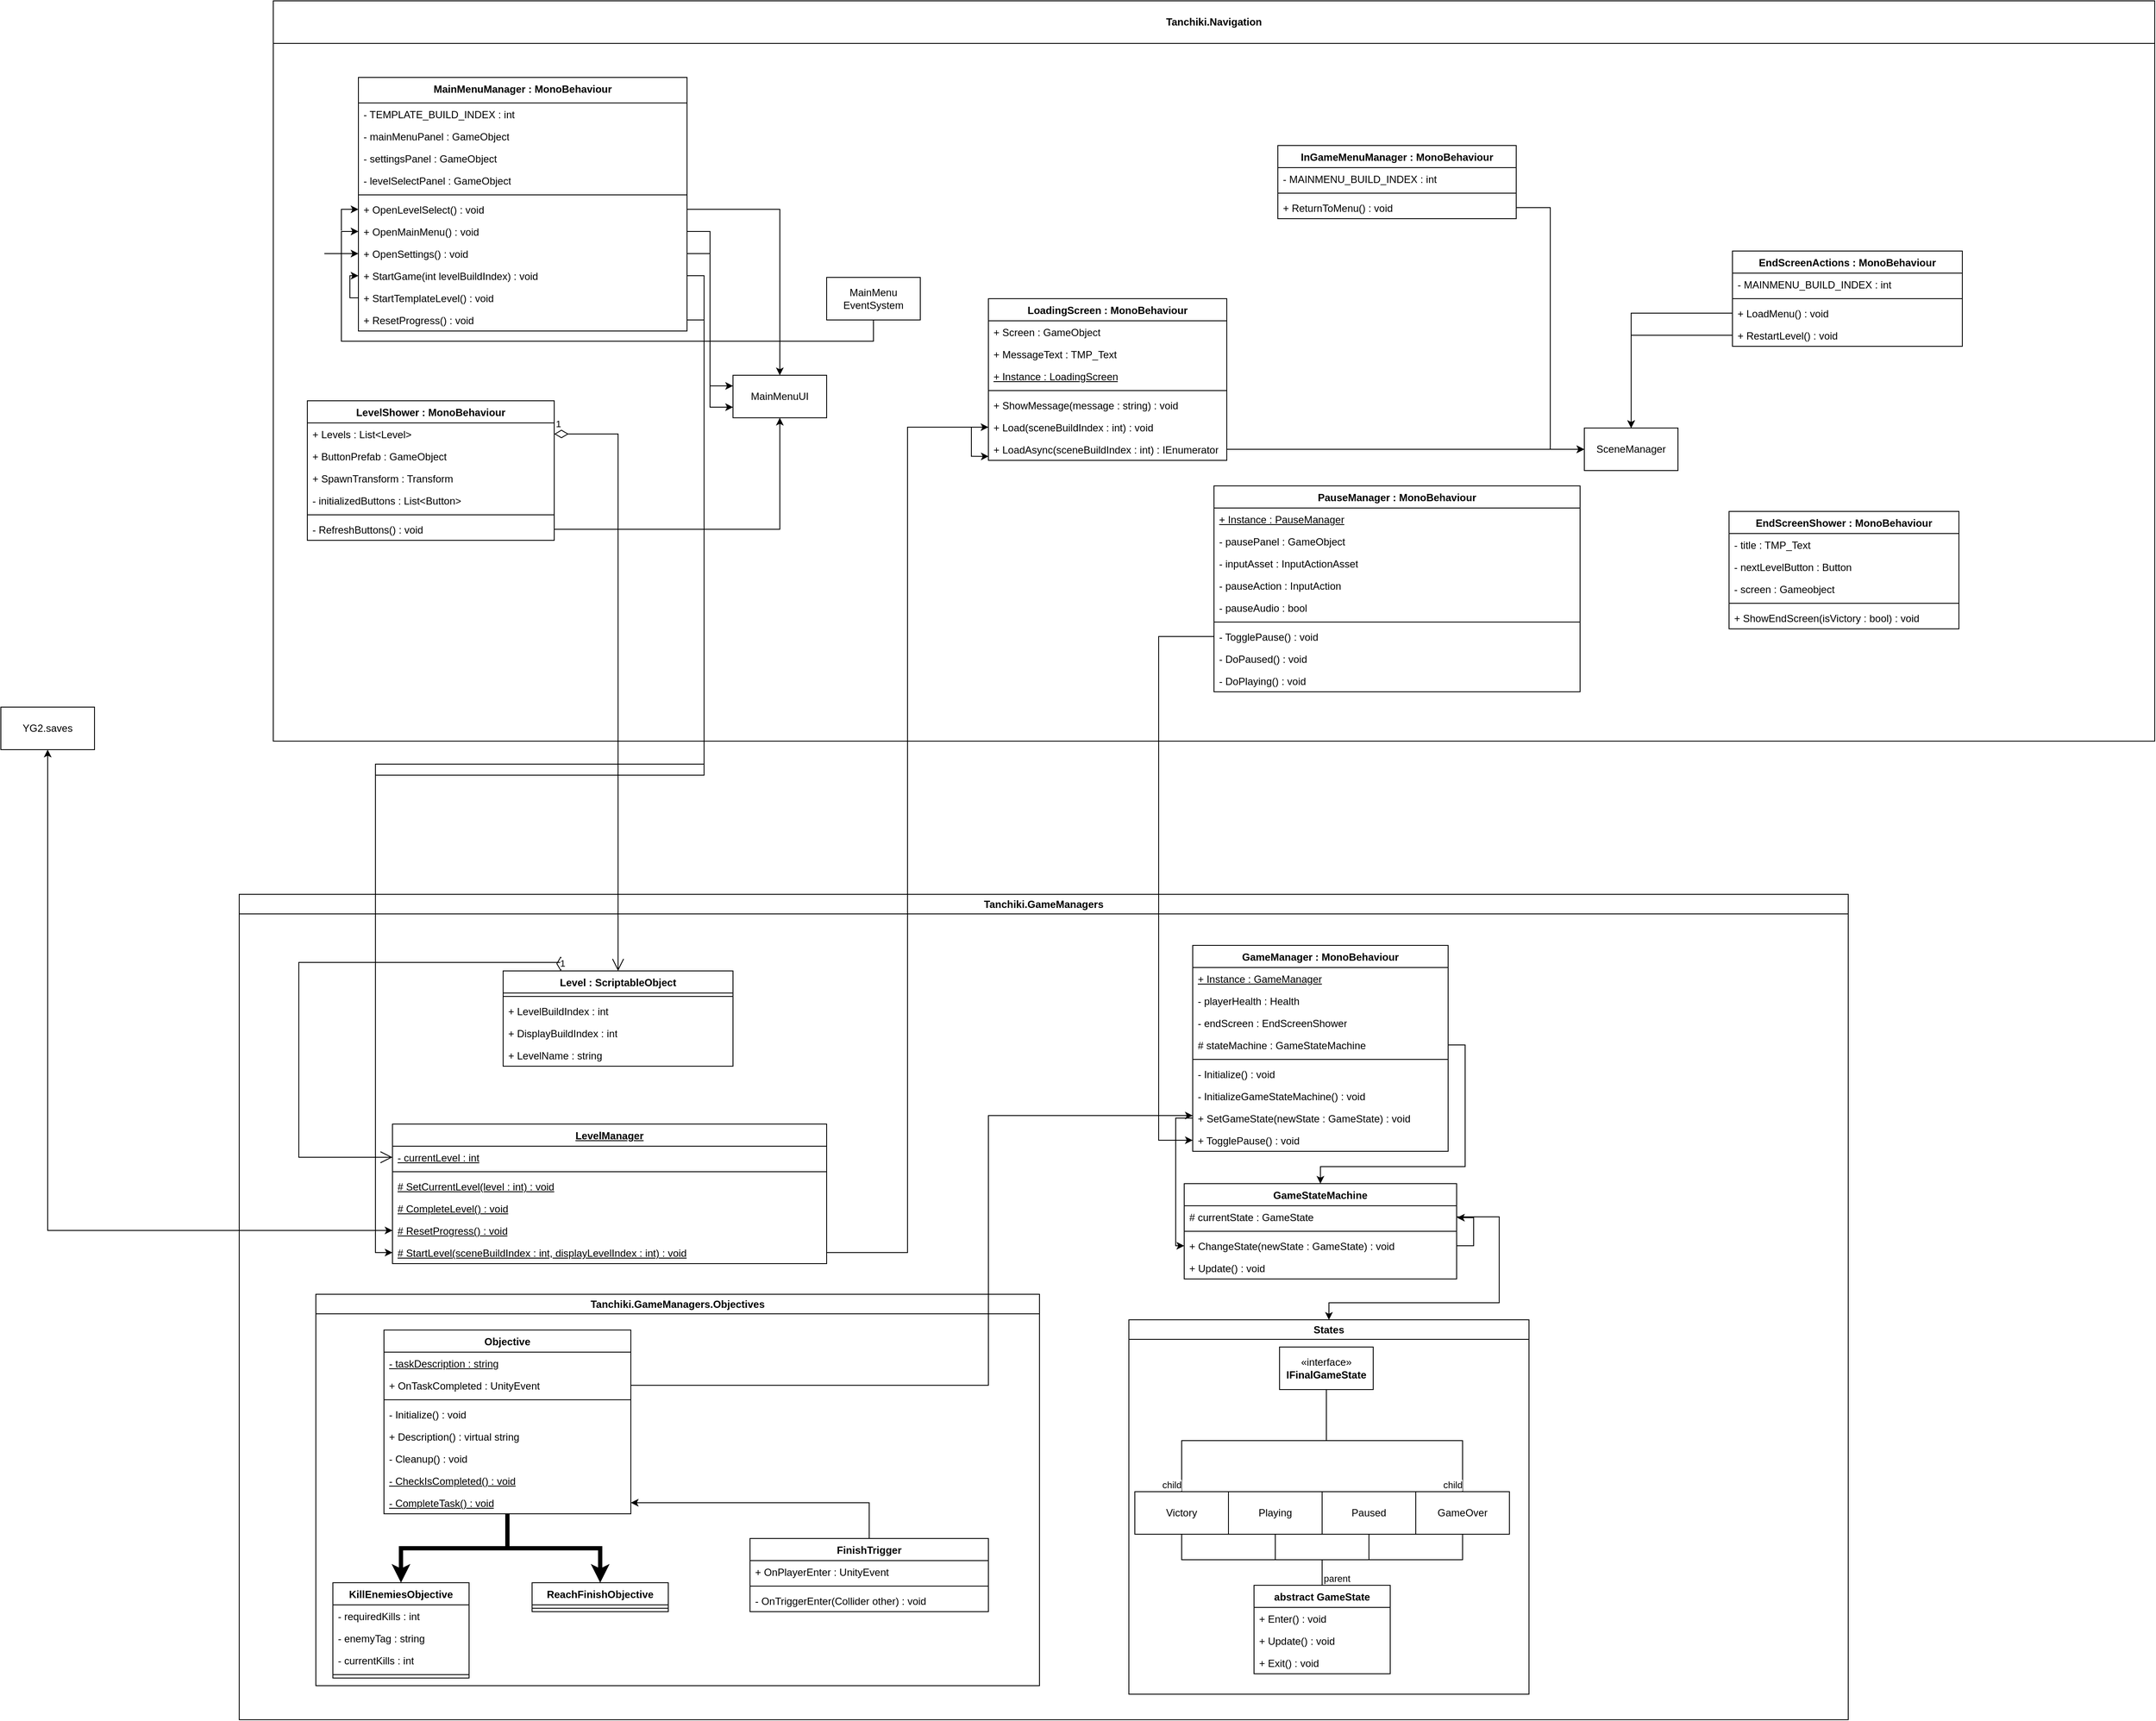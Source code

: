 <mxfile version="28.1.2">
  <diagram name="Страница — 1" id="2DYOa_ZJoDetYjfo0d46">
    <mxGraphModel dx="2722" dy="1040" grid="1" gridSize="10" guides="1" tooltips="1" connect="1" arrows="1" fold="1" page="1" pageScale="1" pageWidth="827" pageHeight="1169" math="0" shadow="0">
      <root>
        <mxCell id="0" />
        <mxCell id="1" parent="0" />
        <mxCell id="8QUW1PWuyOzQRffvTLw3-3" value="Tanchiki.Navigation" style="swimlane;whiteSpace=wrap;html=1;startSize=50;" parent="1" vertex="1">
          <mxGeometry x="-40" y="100" width="2210" height="870" as="geometry" />
        </mxCell>
        <mxCell id="w1ibGSSZmLzrK6lH3_LJ-1" value="MainMenuManager : MonoBehaviour" style="swimlane;fontStyle=1;align=center;verticalAlign=top;childLayout=stackLayout;horizontal=1;startSize=30;horizontalStack=0;resizeParent=1;resizeParentMax=0;resizeLast=0;collapsible=1;marginBottom=0;whiteSpace=wrap;html=1;" parent="8QUW1PWuyOzQRffvTLw3-3" vertex="1">
          <mxGeometry x="100" y="90" width="386" height="298" as="geometry">
            <mxRectangle x="290" y="210" width="100" height="30" as="alternateBounds" />
          </mxGeometry>
        </mxCell>
        <mxCell id="w1ibGSSZmLzrK6lH3_LJ-2" value="- TEMPLATE_BUILD_INDEX : i&lt;span style=&quot;background-color: transparent; color: light-dark(rgb(0, 0, 0), rgb(255, 255, 255));&quot;&gt;nt&lt;/span&gt;" style="text;strokeColor=none;fillColor=none;align=left;verticalAlign=top;spacingLeft=4;spacingRight=4;overflow=hidden;rotatable=0;points=[[0,0.5],[1,0.5]];portConstraint=eastwest;whiteSpace=wrap;html=1;" parent="w1ibGSSZmLzrK6lH3_LJ-1" vertex="1">
          <mxGeometry y="30" width="386" height="26" as="geometry" />
        </mxCell>
        <mxCell id="8QUW1PWuyOzQRffvTLw3-4" value="- mainMenuPanel : GameObject" style="text;strokeColor=none;fillColor=none;align=left;verticalAlign=top;spacingLeft=4;spacingRight=4;overflow=hidden;rotatable=0;points=[[0,0.5],[1,0.5]];portConstraint=eastwest;whiteSpace=wrap;html=1;" parent="w1ibGSSZmLzrK6lH3_LJ-1" vertex="1">
          <mxGeometry y="56" width="386" height="26" as="geometry" />
        </mxCell>
        <mxCell id="8QUW1PWuyOzQRffvTLw3-6" value="- settingsPanel : GameObject" style="text;strokeColor=none;fillColor=none;align=left;verticalAlign=top;spacingLeft=4;spacingRight=4;overflow=hidden;rotatable=0;points=[[0,0.5],[1,0.5]];portConstraint=eastwest;whiteSpace=wrap;html=1;" parent="w1ibGSSZmLzrK6lH3_LJ-1" vertex="1">
          <mxGeometry y="82" width="386" height="26" as="geometry" />
        </mxCell>
        <mxCell id="8QUW1PWuyOzQRffvTLw3-7" value="- levelSelectPanel : GameObject" style="text;strokeColor=none;fillColor=none;align=left;verticalAlign=top;spacingLeft=4;spacingRight=4;overflow=hidden;rotatable=0;points=[[0,0.5],[1,0.5]];portConstraint=eastwest;whiteSpace=wrap;html=1;" parent="w1ibGSSZmLzrK6lH3_LJ-1" vertex="1">
          <mxGeometry y="108" width="386" height="26" as="geometry" />
        </mxCell>
        <mxCell id="w1ibGSSZmLzrK6lH3_LJ-3" value="" style="line;strokeWidth=1;fillColor=none;align=left;verticalAlign=middle;spacingTop=-1;spacingLeft=3;spacingRight=3;rotatable=0;labelPosition=right;points=[];portConstraint=eastwest;strokeColor=inherit;" parent="w1ibGSSZmLzrK6lH3_LJ-1" vertex="1">
          <mxGeometry y="134" width="386" height="8" as="geometry" />
        </mxCell>
        <mxCell id="w1ibGSSZmLzrK6lH3_LJ-4" value="+ OpenLevelSelect() : void" style="text;strokeColor=none;fillColor=none;align=left;verticalAlign=top;spacingLeft=4;spacingRight=4;overflow=hidden;rotatable=0;points=[[0,0.5],[1,0.5]];portConstraint=eastwest;whiteSpace=wrap;html=1;" parent="w1ibGSSZmLzrK6lH3_LJ-1" vertex="1">
          <mxGeometry y="142" width="386" height="26" as="geometry" />
        </mxCell>
        <mxCell id="8QUW1PWuyOzQRffvTLw3-8" value="+ OpenMainMenu() : void" style="text;strokeColor=none;fillColor=none;align=left;verticalAlign=top;spacingLeft=4;spacingRight=4;overflow=hidden;rotatable=0;points=[[0,0.5],[1,0.5]];portConstraint=eastwest;whiteSpace=wrap;html=1;" parent="w1ibGSSZmLzrK6lH3_LJ-1" vertex="1">
          <mxGeometry y="168" width="386" height="26" as="geometry" />
        </mxCell>
        <mxCell id="8QUW1PWuyOzQRffvTLw3-9" value="+ OpenSettings() : void" style="text;strokeColor=none;fillColor=none;align=left;verticalAlign=top;spacingLeft=4;spacingRight=4;overflow=hidden;rotatable=0;points=[[0,0.5],[1,0.5]];portConstraint=eastwest;whiteSpace=wrap;html=1;" parent="w1ibGSSZmLzrK6lH3_LJ-1" vertex="1">
          <mxGeometry y="194" width="386" height="26" as="geometry" />
        </mxCell>
        <mxCell id="8QUW1PWuyOzQRffvTLw3-49" value="+ StartGame(int levelBuildIndex) : void" style="text;strokeColor=none;fillColor=none;align=left;verticalAlign=top;spacingLeft=4;spacingRight=4;overflow=hidden;rotatable=0;points=[[0,0.5],[1,0.5]];portConstraint=eastwest;whiteSpace=wrap;html=1;" parent="w1ibGSSZmLzrK6lH3_LJ-1" vertex="1">
          <mxGeometry y="220" width="386" height="26" as="geometry" />
        </mxCell>
        <mxCell id="8QUW1PWuyOzQRffvTLw3-71" style="edgeStyle=orthogonalEdgeStyle;rounded=0;orthogonalLoop=1;jettySize=auto;html=1;entryX=0;entryY=0.5;entryDx=0;entryDy=0;" parent="w1ibGSSZmLzrK6lH3_LJ-1" source="8QUW1PWuyOzQRffvTLw3-53" target="8QUW1PWuyOzQRffvTLw3-49" edge="1">
          <mxGeometry relative="1" as="geometry">
            <Array as="points">
              <mxPoint x="-10" y="259" />
              <mxPoint x="-10" y="233" />
            </Array>
          </mxGeometry>
        </mxCell>
        <mxCell id="8QUW1PWuyOzQRffvTLw3-53" value="+ StartTemplateLevel() : void" style="text;strokeColor=none;fillColor=none;align=left;verticalAlign=top;spacingLeft=4;spacingRight=4;overflow=hidden;rotatable=0;points=[[0,0.5],[1,0.5]];portConstraint=eastwest;whiteSpace=wrap;html=1;" parent="w1ibGSSZmLzrK6lH3_LJ-1" vertex="1">
          <mxGeometry y="246" width="386" height="26" as="geometry" />
        </mxCell>
        <mxCell id="8QUW1PWuyOzQRffvTLw3-58" value="+ ResetProgress() : void" style="text;strokeColor=none;fillColor=none;align=left;verticalAlign=top;spacingLeft=4;spacingRight=4;overflow=hidden;rotatable=0;points=[[0,0.5],[1,0.5]];portConstraint=eastwest;whiteSpace=wrap;html=1;" parent="w1ibGSSZmLzrK6lH3_LJ-1" vertex="1">
          <mxGeometry y="272" width="386" height="26" as="geometry" />
        </mxCell>
        <mxCell id="8QUW1PWuyOzQRffvTLw3-10" value="LoadingScreen : MonoBehaviour" style="swimlane;fontStyle=1;align=center;verticalAlign=top;childLayout=stackLayout;horizontal=1;startSize=26;horizontalStack=0;resizeParent=1;resizeParentMax=0;resizeLast=0;collapsible=1;marginBottom=0;whiteSpace=wrap;html=1;" parent="8QUW1PWuyOzQRffvTLw3-3" vertex="1">
          <mxGeometry x="840" y="350" width="280" height="190" as="geometry" />
        </mxCell>
        <mxCell id="8QUW1PWuyOzQRffvTLw3-11" value="+ Screen : GameObject" style="text;strokeColor=none;fillColor=none;align=left;verticalAlign=top;spacingLeft=4;spacingRight=4;overflow=hidden;rotatable=0;points=[[0,0.5],[1,0.5]];portConstraint=eastwest;whiteSpace=wrap;html=1;" parent="8QUW1PWuyOzQRffvTLw3-10" vertex="1">
          <mxGeometry y="26" width="280" height="26" as="geometry" />
        </mxCell>
        <mxCell id="8QUW1PWuyOzQRffvTLw3-14" value="+ MessageText : TMP_Text" style="text;strokeColor=none;fillColor=none;align=left;verticalAlign=top;spacingLeft=4;spacingRight=4;overflow=hidden;rotatable=0;points=[[0,0.5],[1,0.5]];portConstraint=eastwest;whiteSpace=wrap;html=1;" parent="8QUW1PWuyOzQRffvTLw3-10" vertex="1">
          <mxGeometry y="52" width="280" height="26" as="geometry" />
        </mxCell>
        <mxCell id="8QUW1PWuyOzQRffvTLw3-15" value="+ Instance : LoadingScreen" style="text;strokeColor=none;fillColor=none;align=left;verticalAlign=top;spacingLeft=4;spacingRight=4;overflow=hidden;rotatable=0;points=[[0,0.5],[1,0.5]];portConstraint=eastwest;whiteSpace=wrap;html=1;fontStyle=4" parent="8QUW1PWuyOzQRffvTLw3-10" vertex="1">
          <mxGeometry y="78" width="280" height="26" as="geometry" />
        </mxCell>
        <mxCell id="8QUW1PWuyOzQRffvTLw3-12" value="" style="line;strokeWidth=1;fillColor=none;align=left;verticalAlign=middle;spacingTop=-1;spacingLeft=3;spacingRight=3;rotatable=0;labelPosition=right;points=[];portConstraint=eastwest;strokeColor=inherit;" parent="8QUW1PWuyOzQRffvTLw3-10" vertex="1">
          <mxGeometry y="104" width="280" height="8" as="geometry" />
        </mxCell>
        <mxCell id="AEAD8FZH2cgO7j8btaIu-1" value="+ ShowMessage(message : string) : void" style="text;strokeColor=none;fillColor=none;align=left;verticalAlign=top;spacingLeft=4;spacingRight=4;overflow=hidden;rotatable=0;points=[[0,0.5],[1,0.5]];portConstraint=eastwest;whiteSpace=wrap;html=1;" parent="8QUW1PWuyOzQRffvTLw3-10" vertex="1">
          <mxGeometry y="112" width="280" height="26" as="geometry" />
        </mxCell>
        <mxCell id="8QUW1PWuyOzQRffvTLw3-16" value="+ Load(sceneBuildIndex : int) : void" style="text;strokeColor=none;fillColor=none;align=left;verticalAlign=top;spacingLeft=4;spacingRight=4;overflow=hidden;rotatable=0;points=[[0,0.5],[1,0.5]];portConstraint=eastwest;whiteSpace=wrap;html=1;" parent="8QUW1PWuyOzQRffvTLw3-10" vertex="1">
          <mxGeometry y="138" width="280" height="26" as="geometry" />
        </mxCell>
        <mxCell id="8QUW1PWuyOzQRffvTLw3-17" value="+ LoadAsync(sceneBuildIndex : int) : IEnumerator" style="text;strokeColor=none;fillColor=none;align=left;verticalAlign=top;spacingLeft=4;spacingRight=4;overflow=hidden;rotatable=0;points=[[0,0.5],[1,0.5]];portConstraint=eastwest;whiteSpace=wrap;html=1;" parent="8QUW1PWuyOzQRffvTLw3-10" vertex="1">
          <mxGeometry y="164" width="280" height="26" as="geometry" />
        </mxCell>
        <mxCell id="8QUW1PWuyOzQRffvTLw3-78" style="edgeStyle=orthogonalEdgeStyle;rounded=0;orthogonalLoop=1;jettySize=auto;html=1;entryX=0.001;entryY=0.821;entryDx=0;entryDy=0;entryPerimeter=0;" parent="8QUW1PWuyOzQRffvTLw3-10" source="8QUW1PWuyOzQRffvTLw3-16" target="8QUW1PWuyOzQRffvTLw3-17" edge="1">
          <mxGeometry relative="1" as="geometry" />
        </mxCell>
        <mxCell id="8QUW1PWuyOzQRffvTLw3-22" value="LevelShower : MonoBehaviour" style="swimlane;fontStyle=1;align=center;verticalAlign=top;childLayout=stackLayout;horizontal=1;startSize=26;horizontalStack=0;resizeParent=1;resizeParentMax=0;resizeLast=0;collapsible=1;marginBottom=0;whiteSpace=wrap;html=1;" parent="8QUW1PWuyOzQRffvTLw3-3" vertex="1">
          <mxGeometry x="40" y="470" width="290" height="164" as="geometry" />
        </mxCell>
        <mxCell id="8QUW1PWuyOzQRffvTLw3-23" value="+ Levels : List&amp;lt;Level&amp;gt;" style="text;strokeColor=none;fillColor=none;align=left;verticalAlign=top;spacingLeft=4;spacingRight=4;overflow=hidden;rotatable=0;points=[[0,0.5],[1,0.5]];portConstraint=eastwest;whiteSpace=wrap;html=1;" parent="8QUW1PWuyOzQRffvTLw3-22" vertex="1">
          <mxGeometry y="26" width="290" height="26" as="geometry" />
        </mxCell>
        <mxCell id="8QUW1PWuyOzQRffvTLw3-26" value="+ ButtonPrefab : GameObject" style="text;strokeColor=none;fillColor=none;align=left;verticalAlign=top;spacingLeft=4;spacingRight=4;overflow=hidden;rotatable=0;points=[[0,0.5],[1,0.5]];portConstraint=eastwest;whiteSpace=wrap;html=1;" parent="8QUW1PWuyOzQRffvTLw3-22" vertex="1">
          <mxGeometry y="52" width="290" height="26" as="geometry" />
        </mxCell>
        <mxCell id="8QUW1PWuyOzQRffvTLw3-27" value="+ SpawnTransform : Transform" style="text;strokeColor=none;fillColor=none;align=left;verticalAlign=top;spacingLeft=4;spacingRight=4;overflow=hidden;rotatable=0;points=[[0,0.5],[1,0.5]];portConstraint=eastwest;whiteSpace=wrap;html=1;" parent="8QUW1PWuyOzQRffvTLw3-22" vertex="1">
          <mxGeometry y="78" width="290" height="26" as="geometry" />
        </mxCell>
        <mxCell id="8QUW1PWuyOzQRffvTLw3-28" value="-&amp;nbsp;initializedButtons : List&amp;lt;Button&amp;gt;" style="text;strokeColor=none;fillColor=none;align=left;verticalAlign=top;spacingLeft=4;spacingRight=4;overflow=hidden;rotatable=0;points=[[0,0.5],[1,0.5]];portConstraint=eastwest;whiteSpace=wrap;html=1;" parent="8QUW1PWuyOzQRffvTLw3-22" vertex="1">
          <mxGeometry y="104" width="290" height="26" as="geometry" />
        </mxCell>
        <mxCell id="8QUW1PWuyOzQRffvTLw3-24" value="" style="line;strokeWidth=1;fillColor=none;align=left;verticalAlign=middle;spacingTop=-1;spacingLeft=3;spacingRight=3;rotatable=0;labelPosition=right;points=[];portConstraint=eastwest;strokeColor=inherit;" parent="8QUW1PWuyOzQRffvTLw3-22" vertex="1">
          <mxGeometry y="130" width="290" height="8" as="geometry" />
        </mxCell>
        <mxCell id="8QUW1PWuyOzQRffvTLw3-30" value="- RefreshButtons() : void" style="text;strokeColor=none;fillColor=none;align=left;verticalAlign=top;spacingLeft=4;spacingRight=4;overflow=hidden;rotatable=0;points=[[0,0.5],[1,0.5]];portConstraint=eastwest;whiteSpace=wrap;html=1;" parent="8QUW1PWuyOzQRffvTLw3-22" vertex="1">
          <mxGeometry y="138" width="290" height="26" as="geometry" />
        </mxCell>
        <mxCell id="8QUW1PWuyOzQRffvTLw3-37" value="MainMenuUI" style="html=1;whiteSpace=wrap;" parent="8QUW1PWuyOzQRffvTLw3-3" vertex="1">
          <mxGeometry x="540" y="440" width="110" height="50" as="geometry" />
        </mxCell>
        <mxCell id="8QUW1PWuyOzQRffvTLw3-47" style="edgeStyle=orthogonalEdgeStyle;rounded=0;orthogonalLoop=1;jettySize=auto;html=1;entryX=0;entryY=0.5;entryDx=0;entryDy=0;" parent="8QUW1PWuyOzQRffvTLw3-3" source="8QUW1PWuyOzQRffvTLw3-38" target="8QUW1PWuyOzQRffvTLw3-8" edge="1">
          <mxGeometry relative="1" as="geometry">
            <Array as="points">
              <mxPoint x="705" y="400" />
              <mxPoint x="80" y="400" />
              <mxPoint x="80" y="271" />
            </Array>
          </mxGeometry>
        </mxCell>
        <mxCell id="8QUW1PWuyOzQRffvTLw3-38" value="MainMenu&lt;br&gt;EventSystem" style="html=1;whiteSpace=wrap;" parent="8QUW1PWuyOzQRffvTLw3-3" vertex="1">
          <mxGeometry x="650" y="325" width="110" height="50" as="geometry" />
        </mxCell>
        <mxCell id="8QUW1PWuyOzQRffvTLw3-40" style="edgeStyle=orthogonalEdgeStyle;rounded=0;orthogonalLoop=1;jettySize=auto;html=1;" parent="8QUW1PWuyOzQRffvTLw3-3" source="w1ibGSSZmLzrK6lH3_LJ-4" target="8QUW1PWuyOzQRffvTLw3-37" edge="1">
          <mxGeometry relative="1" as="geometry" />
        </mxCell>
        <mxCell id="8QUW1PWuyOzQRffvTLw3-41" style="edgeStyle=orthogonalEdgeStyle;rounded=0;orthogonalLoop=1;jettySize=auto;html=1;entryX=0;entryY=0.25;entryDx=0;entryDy=0;" parent="8QUW1PWuyOzQRffvTLw3-3" source="8QUW1PWuyOzQRffvTLw3-8" target="8QUW1PWuyOzQRffvTLw3-37" edge="1">
          <mxGeometry relative="1" as="geometry">
            <mxPoint x="530.0" y="350" as="targetPoint" />
          </mxGeometry>
        </mxCell>
        <mxCell id="8QUW1PWuyOzQRffvTLw3-42" style="edgeStyle=orthogonalEdgeStyle;rounded=0;orthogonalLoop=1;jettySize=auto;html=1;entryX=0;entryY=0.75;entryDx=0;entryDy=0;" parent="8QUW1PWuyOzQRffvTLw3-3" source="8QUW1PWuyOzQRffvTLw3-9" target="8QUW1PWuyOzQRffvTLw3-37" edge="1">
          <mxGeometry relative="1" as="geometry">
            <mxPoint x="520.0" y="350" as="targetPoint" />
          </mxGeometry>
        </mxCell>
        <mxCell id="8QUW1PWuyOzQRffvTLw3-44" style="edgeStyle=orthogonalEdgeStyle;rounded=0;orthogonalLoop=1;jettySize=auto;html=1;entryX=0.5;entryY=1;entryDx=0;entryDy=0;" parent="8QUW1PWuyOzQRffvTLw3-3" source="8QUW1PWuyOzQRffvTLw3-30" target="8QUW1PWuyOzQRffvTLw3-37" edge="1">
          <mxGeometry relative="1" as="geometry" />
        </mxCell>
        <mxCell id="8QUW1PWuyOzQRffvTLw3-56" value="" style="endArrow=classic;html=1;rounded=0;entryX=0;entryY=0.5;entryDx=0;entryDy=0;" parent="8QUW1PWuyOzQRffvTLw3-3" target="w1ibGSSZmLzrK6lH3_LJ-4" edge="1">
          <mxGeometry width="50" height="50" relative="1" as="geometry">
            <mxPoint x="80" y="270" as="sourcePoint" />
            <mxPoint x="100" y="210" as="targetPoint" />
            <Array as="points">
              <mxPoint x="80" y="245" />
            </Array>
          </mxGeometry>
        </mxCell>
        <mxCell id="v83eA48cjaej-B-r6ZFM-2" value="SceneManager" style="html=1;whiteSpace=wrap;" parent="8QUW1PWuyOzQRffvTLw3-3" vertex="1">
          <mxGeometry x="1540" y="502" width="110" height="50" as="geometry" />
        </mxCell>
        <mxCell id="8QUW1PWuyOzQRffvTLw3-33" value="InGameMenuManager : MonoBehaviour" style="swimlane;fontStyle=1;align=center;verticalAlign=top;childLayout=stackLayout;horizontal=1;startSize=26;horizontalStack=0;resizeParent=1;resizeParentMax=0;resizeLast=0;collapsible=1;marginBottom=0;whiteSpace=wrap;html=1;" parent="8QUW1PWuyOzQRffvTLw3-3" vertex="1">
          <mxGeometry x="1180" y="170" width="280" height="86" as="geometry" />
        </mxCell>
        <mxCell id="8QUW1PWuyOzQRffvTLw3-34" value="- MAINMENU_BUILD_INDEX : int" style="text;strokeColor=none;fillColor=none;align=left;verticalAlign=top;spacingLeft=4;spacingRight=4;overflow=hidden;rotatable=0;points=[[0,0.5],[1,0.5]];portConstraint=eastwest;whiteSpace=wrap;html=1;" parent="8QUW1PWuyOzQRffvTLw3-33" vertex="1">
          <mxGeometry y="26" width="280" height="26" as="geometry" />
        </mxCell>
        <mxCell id="8QUW1PWuyOzQRffvTLw3-35" value="" style="line;strokeWidth=1;fillColor=none;align=left;verticalAlign=middle;spacingTop=-1;spacingLeft=3;spacingRight=3;rotatable=0;labelPosition=right;points=[];portConstraint=eastwest;strokeColor=inherit;" parent="8QUW1PWuyOzQRffvTLw3-33" vertex="1">
          <mxGeometry y="52" width="280" height="8" as="geometry" />
        </mxCell>
        <mxCell id="8QUW1PWuyOzQRffvTLw3-36" value="+ ReturnToMenu() : void" style="text;strokeColor=none;fillColor=none;align=left;verticalAlign=top;spacingLeft=4;spacingRight=4;overflow=hidden;rotatable=0;points=[[0,0.5],[1,0.5]];portConstraint=eastwest;whiteSpace=wrap;html=1;" parent="8QUW1PWuyOzQRffvTLw3-33" vertex="1">
          <mxGeometry y="60" width="280" height="26" as="geometry" />
        </mxCell>
        <mxCell id="v83eA48cjaej-B-r6ZFM-3" style="edgeStyle=orthogonalEdgeStyle;rounded=0;orthogonalLoop=1;jettySize=auto;html=1;entryX=0;entryY=0.5;entryDx=0;entryDy=0;" parent="8QUW1PWuyOzQRffvTLw3-3" source="8QUW1PWuyOzQRffvTLw3-36" target="v83eA48cjaej-B-r6ZFM-2" edge="1">
          <mxGeometry relative="1" as="geometry" />
        </mxCell>
        <mxCell id="v83eA48cjaej-B-r6ZFM-4" style="edgeStyle=orthogonalEdgeStyle;rounded=0;orthogonalLoop=1;jettySize=auto;html=1;entryX=0;entryY=0.5;entryDx=0;entryDy=0;" parent="8QUW1PWuyOzQRffvTLw3-3" source="8QUW1PWuyOzQRffvTLw3-17" target="v83eA48cjaej-B-r6ZFM-2" edge="1">
          <mxGeometry relative="1" as="geometry" />
        </mxCell>
        <mxCell id="v83eA48cjaej-B-r6ZFM-5" value="PauseManager : MonoBehaviour" style="swimlane;fontStyle=1;align=center;verticalAlign=top;childLayout=stackLayout;horizontal=1;startSize=26;horizontalStack=0;resizeParent=1;resizeParentMax=0;resizeLast=0;collapsible=1;marginBottom=0;whiteSpace=wrap;html=1;" parent="8QUW1PWuyOzQRffvTLw3-3" vertex="1">
          <mxGeometry x="1105" y="570" width="430" height="242" as="geometry" />
        </mxCell>
        <mxCell id="v83eA48cjaej-B-r6ZFM-12" value="+ Instance : PauseManager" style="text;strokeColor=none;fillColor=none;align=left;verticalAlign=top;spacingLeft=4;spacingRight=4;overflow=hidden;rotatable=0;points=[[0,0.5],[1,0.5]];portConstraint=eastwest;whiteSpace=wrap;html=1;fontStyle=4" parent="v83eA48cjaej-B-r6ZFM-5" vertex="1">
          <mxGeometry y="26" width="430" height="26" as="geometry" />
        </mxCell>
        <mxCell id="v83eA48cjaej-B-r6ZFM-6" value="- pausePanel : GameObject" style="text;strokeColor=none;fillColor=none;align=left;verticalAlign=top;spacingLeft=4;spacingRight=4;overflow=hidden;rotatable=0;points=[[0,0.5],[1,0.5]];portConstraint=eastwest;whiteSpace=wrap;html=1;" parent="v83eA48cjaej-B-r6ZFM-5" vertex="1">
          <mxGeometry y="52" width="430" height="26" as="geometry" />
        </mxCell>
        <mxCell id="v83eA48cjaej-B-r6ZFM-9" value="- inputAsset : InputActionAsset" style="text;strokeColor=none;fillColor=none;align=left;verticalAlign=top;spacingLeft=4;spacingRight=4;overflow=hidden;rotatable=0;points=[[0,0.5],[1,0.5]];portConstraint=eastwest;whiteSpace=wrap;html=1;" parent="v83eA48cjaej-B-r6ZFM-5" vertex="1">
          <mxGeometry y="78" width="430" height="26" as="geometry" />
        </mxCell>
        <mxCell id="v83eA48cjaej-B-r6ZFM-10" value="- pauseAction : InputAction" style="text;strokeColor=none;fillColor=none;align=left;verticalAlign=top;spacingLeft=4;spacingRight=4;overflow=hidden;rotatable=0;points=[[0,0.5],[1,0.5]];portConstraint=eastwest;whiteSpace=wrap;html=1;" parent="v83eA48cjaej-B-r6ZFM-5" vertex="1">
          <mxGeometry y="104" width="430" height="26" as="geometry" />
        </mxCell>
        <mxCell id="v83eA48cjaej-B-r6ZFM-11" value="- pauseAudio : bool" style="text;strokeColor=none;fillColor=none;align=left;verticalAlign=top;spacingLeft=4;spacingRight=4;overflow=hidden;rotatable=0;points=[[0,0.5],[1,0.5]];portConstraint=eastwest;whiteSpace=wrap;html=1;" parent="v83eA48cjaej-B-r6ZFM-5" vertex="1">
          <mxGeometry y="130" width="430" height="26" as="geometry" />
        </mxCell>
        <mxCell id="v83eA48cjaej-B-r6ZFM-7" value="" style="line;strokeWidth=1;fillColor=none;align=left;verticalAlign=middle;spacingTop=-1;spacingLeft=3;spacingRight=3;rotatable=0;labelPosition=right;points=[];portConstraint=eastwest;strokeColor=inherit;" parent="v83eA48cjaej-B-r6ZFM-5" vertex="1">
          <mxGeometry y="156" width="430" height="8" as="geometry" />
        </mxCell>
        <mxCell id="v83eA48cjaej-B-r6ZFM-8" value="- TogglePause() : void" style="text;strokeColor=none;fillColor=none;align=left;verticalAlign=top;spacingLeft=4;spacingRight=4;overflow=hidden;rotatable=0;points=[[0,0.5],[1,0.5]];portConstraint=eastwest;whiteSpace=wrap;html=1;" parent="v83eA48cjaej-B-r6ZFM-5" vertex="1">
          <mxGeometry y="164" width="430" height="26" as="geometry" />
        </mxCell>
        <mxCell id="v83eA48cjaej-B-r6ZFM-17" value="- DoPaused() : void" style="text;strokeColor=none;fillColor=none;align=left;verticalAlign=top;spacingLeft=4;spacingRight=4;overflow=hidden;rotatable=0;points=[[0,0.5],[1,0.5]];portConstraint=eastwest;whiteSpace=wrap;html=1;" parent="v83eA48cjaej-B-r6ZFM-5" vertex="1">
          <mxGeometry y="190" width="430" height="26" as="geometry" />
        </mxCell>
        <mxCell id="v83eA48cjaej-B-r6ZFM-18" value="- DoPlaying() : void" style="text;strokeColor=none;fillColor=none;align=left;verticalAlign=top;spacingLeft=4;spacingRight=4;overflow=hidden;rotatable=0;points=[[0,0.5],[1,0.5]];portConstraint=eastwest;whiteSpace=wrap;html=1;" parent="v83eA48cjaej-B-r6ZFM-5" vertex="1">
          <mxGeometry y="216" width="430" height="26" as="geometry" />
        </mxCell>
        <mxCell id="v83eA48cjaej-B-r6ZFM-130" value="EndScreenActions : MonoBehaviour" style="swimlane;fontStyle=1;align=center;verticalAlign=top;childLayout=stackLayout;horizontal=1;startSize=26;horizontalStack=0;resizeParent=1;resizeParentMax=0;resizeLast=0;collapsible=1;marginBottom=0;whiteSpace=wrap;html=1;" parent="8QUW1PWuyOzQRffvTLw3-3" vertex="1">
          <mxGeometry x="1714" y="294" width="270" height="112" as="geometry" />
        </mxCell>
        <mxCell id="v83eA48cjaej-B-r6ZFM-131" value="- MAINMENU_BUILD_INDEX : int" style="text;strokeColor=none;fillColor=none;align=left;verticalAlign=top;spacingLeft=4;spacingRight=4;overflow=hidden;rotatable=0;points=[[0,0.5],[1,0.5]];portConstraint=eastwest;whiteSpace=wrap;html=1;" parent="v83eA48cjaej-B-r6ZFM-130" vertex="1">
          <mxGeometry y="26" width="270" height="26" as="geometry" />
        </mxCell>
        <mxCell id="v83eA48cjaej-B-r6ZFM-132" value="" style="line;strokeWidth=1;fillColor=none;align=left;verticalAlign=middle;spacingTop=-1;spacingLeft=3;spacingRight=3;rotatable=0;labelPosition=right;points=[];portConstraint=eastwest;strokeColor=inherit;" parent="v83eA48cjaej-B-r6ZFM-130" vertex="1">
          <mxGeometry y="52" width="270" height="8" as="geometry" />
        </mxCell>
        <mxCell id="v83eA48cjaej-B-r6ZFM-133" value="+ LoadMenu() : void" style="text;strokeColor=none;fillColor=none;align=left;verticalAlign=top;spacingLeft=4;spacingRight=4;overflow=hidden;rotatable=0;points=[[0,0.5],[1,0.5]];portConstraint=eastwest;whiteSpace=wrap;html=1;" parent="v83eA48cjaej-B-r6ZFM-130" vertex="1">
          <mxGeometry y="60" width="270" height="26" as="geometry" />
        </mxCell>
        <mxCell id="v83eA48cjaej-B-r6ZFM-134" value="+ RestartLevel() : void" style="text;strokeColor=none;fillColor=none;align=left;verticalAlign=top;spacingLeft=4;spacingRight=4;overflow=hidden;rotatable=0;points=[[0,0.5],[1,0.5]];portConstraint=eastwest;whiteSpace=wrap;html=1;" parent="v83eA48cjaej-B-r6ZFM-130" vertex="1">
          <mxGeometry y="86" width="270" height="26" as="geometry" />
        </mxCell>
        <mxCell id="v83eA48cjaej-B-r6ZFM-136" value="EndScreenShower : MonoBehaviour" style="swimlane;fontStyle=1;align=center;verticalAlign=top;childLayout=stackLayout;horizontal=1;startSize=26;horizontalStack=0;resizeParent=1;resizeParentMax=0;resizeLast=0;collapsible=1;marginBottom=0;whiteSpace=wrap;html=1;" parent="8QUW1PWuyOzQRffvTLw3-3" vertex="1">
          <mxGeometry x="1710" y="600" width="270" height="138" as="geometry" />
        </mxCell>
        <mxCell id="v83eA48cjaej-B-r6ZFM-137" value="- title : TMP_Text" style="text;strokeColor=none;fillColor=none;align=left;verticalAlign=top;spacingLeft=4;spacingRight=4;overflow=hidden;rotatable=0;points=[[0,0.5],[1,0.5]];portConstraint=eastwest;whiteSpace=wrap;html=1;" parent="v83eA48cjaej-B-r6ZFM-136" vertex="1">
          <mxGeometry y="26" width="270" height="26" as="geometry" />
        </mxCell>
        <mxCell id="v83eA48cjaej-B-r6ZFM-140" value="- nextLevelButton : Button" style="text;strokeColor=none;fillColor=none;align=left;verticalAlign=top;spacingLeft=4;spacingRight=4;overflow=hidden;rotatable=0;points=[[0,0.5],[1,0.5]];portConstraint=eastwest;whiteSpace=wrap;html=1;" parent="v83eA48cjaej-B-r6ZFM-136" vertex="1">
          <mxGeometry y="52" width="270" height="26" as="geometry" />
        </mxCell>
        <mxCell id="v83eA48cjaej-B-r6ZFM-141" value="- screen : Gameobject" style="text;strokeColor=none;fillColor=none;align=left;verticalAlign=top;spacingLeft=4;spacingRight=4;overflow=hidden;rotatable=0;points=[[0,0.5],[1,0.5]];portConstraint=eastwest;whiteSpace=wrap;html=1;" parent="v83eA48cjaej-B-r6ZFM-136" vertex="1">
          <mxGeometry y="78" width="270" height="26" as="geometry" />
        </mxCell>
        <mxCell id="v83eA48cjaej-B-r6ZFM-138" value="" style="line;strokeWidth=1;fillColor=none;align=left;verticalAlign=middle;spacingTop=-1;spacingLeft=3;spacingRight=3;rotatable=0;labelPosition=right;points=[];portConstraint=eastwest;strokeColor=inherit;" parent="v83eA48cjaej-B-r6ZFM-136" vertex="1">
          <mxGeometry y="104" width="270" height="8" as="geometry" />
        </mxCell>
        <mxCell id="v83eA48cjaej-B-r6ZFM-139" value="+ ShowEndScreen(isVictory : bool) : void" style="text;strokeColor=none;fillColor=none;align=left;verticalAlign=top;spacingLeft=4;spacingRight=4;overflow=hidden;rotatable=0;points=[[0,0.5],[1,0.5]];portConstraint=eastwest;whiteSpace=wrap;html=1;" parent="v83eA48cjaej-B-r6ZFM-136" vertex="1">
          <mxGeometry y="112" width="270" height="26" as="geometry" />
        </mxCell>
        <mxCell id="v83eA48cjaej-B-r6ZFM-143" style="edgeStyle=orthogonalEdgeStyle;rounded=0;orthogonalLoop=1;jettySize=auto;html=1;entryX=0.5;entryY=0;entryDx=0;entryDy=0;" parent="8QUW1PWuyOzQRffvTLw3-3" source="v83eA48cjaej-B-r6ZFM-133" target="v83eA48cjaej-B-r6ZFM-2" edge="1">
          <mxGeometry relative="1" as="geometry" />
        </mxCell>
        <mxCell id="v83eA48cjaej-B-r6ZFM-144" style="edgeStyle=orthogonalEdgeStyle;rounded=0;orthogonalLoop=1;jettySize=auto;html=1;entryX=0.5;entryY=0;entryDx=0;entryDy=0;" parent="8QUW1PWuyOzQRffvTLw3-3" source="v83eA48cjaej-B-r6ZFM-134" target="v83eA48cjaej-B-r6ZFM-2" edge="1">
          <mxGeometry relative="1" as="geometry">
            <mxPoint x="1610" y="500" as="targetPoint" />
          </mxGeometry>
        </mxCell>
        <mxCell id="8QUW1PWuyOzQRffvTLw3-55" value="" style="endArrow=classic;html=1;rounded=0;entryX=0;entryY=0.5;entryDx=0;entryDy=0;" parent="1" target="8QUW1PWuyOzQRffvTLw3-9" edge="1">
          <mxGeometry width="50" height="50" relative="1" as="geometry">
            <mxPoint x="20" y="397" as="sourcePoint" />
            <mxPoint x="540" y="530" as="targetPoint" />
          </mxGeometry>
        </mxCell>
        <mxCell id="8QUW1PWuyOzQRffvTLw3-59" value="Tanchiki.GameManagers" style="swimlane;whiteSpace=wrap;html=1;" parent="1" vertex="1">
          <mxGeometry x="-80" y="1150" width="1890" height="970" as="geometry" />
        </mxCell>
        <mxCell id="8QUW1PWuyOzQRffvTLw3-60" value="LevelManager" style="swimlane;fontStyle=5;align=center;verticalAlign=top;childLayout=stackLayout;horizontal=1;startSize=26;horizontalStack=0;resizeParent=1;resizeParentMax=0;resizeLast=0;collapsible=1;marginBottom=0;whiteSpace=wrap;html=1;" parent="8QUW1PWuyOzQRffvTLw3-59" vertex="1">
          <mxGeometry x="180" y="270" width="510" height="164" as="geometry" />
        </mxCell>
        <mxCell id="8QUW1PWuyOzQRffvTLw3-61" value="- currentLevel : int" style="text;strokeColor=none;fillColor=none;align=left;verticalAlign=top;spacingLeft=4;spacingRight=4;overflow=hidden;rotatable=0;points=[[0,0.5],[1,0.5]];portConstraint=eastwest;whiteSpace=wrap;html=1;fontStyle=4" parent="8QUW1PWuyOzQRffvTLw3-60" vertex="1">
          <mxGeometry y="26" width="510" height="26" as="geometry" />
        </mxCell>
        <mxCell id="8QUW1PWuyOzQRffvTLw3-62" value="" style="line;strokeWidth=1;fillColor=none;align=left;verticalAlign=middle;spacingTop=-1;spacingLeft=3;spacingRight=3;rotatable=0;labelPosition=right;points=[];portConstraint=eastwest;strokeColor=inherit;" parent="8QUW1PWuyOzQRffvTLw3-60" vertex="1">
          <mxGeometry y="52" width="510" height="8" as="geometry" />
        </mxCell>
        <mxCell id="8QUW1PWuyOzQRffvTLw3-63" value="# SetCurrentLevel(level : int) : void" style="text;strokeColor=none;fillColor=none;align=left;verticalAlign=top;spacingLeft=4;spacingRight=4;overflow=hidden;rotatable=0;points=[[0,0.5],[1,0.5]];portConstraint=eastwest;whiteSpace=wrap;html=1;fontStyle=4" parent="8QUW1PWuyOzQRffvTLw3-60" vertex="1">
          <mxGeometry y="60" width="510" height="26" as="geometry" />
        </mxCell>
        <mxCell id="8QUW1PWuyOzQRffvTLw3-64" value="# CompleteLevel() : void" style="text;strokeColor=none;fillColor=none;align=left;verticalAlign=top;spacingLeft=4;spacingRight=4;overflow=hidden;rotatable=0;points=[[0,0.5],[1,0.5]];portConstraint=eastwest;whiteSpace=wrap;html=1;fontStyle=4" parent="8QUW1PWuyOzQRffvTLw3-60" vertex="1">
          <mxGeometry y="86" width="510" height="26" as="geometry" />
        </mxCell>
        <mxCell id="8QUW1PWuyOzQRffvTLw3-65" value="# ResetProgress() : void" style="text;strokeColor=none;fillColor=none;align=left;verticalAlign=top;spacingLeft=4;spacingRight=4;overflow=hidden;rotatable=0;points=[[0,0.5],[1,0.5]];portConstraint=eastwest;whiteSpace=wrap;html=1;fontStyle=4" parent="8QUW1PWuyOzQRffvTLw3-60" vertex="1">
          <mxGeometry y="112" width="510" height="26" as="geometry" />
        </mxCell>
        <mxCell id="8QUW1PWuyOzQRffvTLw3-66" value="# StartLevel(sceneBuildIndex : int, displayLevelIndex : int) : void" style="text;strokeColor=none;fillColor=none;align=left;verticalAlign=top;spacingLeft=4;spacingRight=4;overflow=hidden;rotatable=0;points=[[0,0.5],[1,0.5]];portConstraint=eastwest;whiteSpace=wrap;html=1;fontStyle=4" parent="8QUW1PWuyOzQRffvTLw3-60" vertex="1">
          <mxGeometry y="138" width="510" height="26" as="geometry" />
        </mxCell>
        <mxCell id="v83eA48cjaej-B-r6ZFM-118" style="edgeStyle=orthogonalEdgeStyle;rounded=0;orthogonalLoop=1;jettySize=auto;html=1;entryX=0.5;entryY=0;entryDx=0;entryDy=0;exitX=1;exitY=0.5;exitDx=0;exitDy=0;" parent="8QUW1PWuyOzQRffvTLw3-59" source="v83eA48cjaej-B-r6ZFM-112" target="v83eA48cjaej-B-r6ZFM-42" edge="1">
          <mxGeometry relative="1" as="geometry">
            <Array as="points">
              <mxPoint x="1440" y="177" />
              <mxPoint x="1440" y="320" />
              <mxPoint x="1270" y="320" />
            </Array>
          </mxGeometry>
        </mxCell>
        <mxCell id="v83eA48cjaej-B-r6ZFM-25" value="GameManager : MonoBehaviour" style="swimlane;fontStyle=1;align=center;verticalAlign=top;childLayout=stackLayout;horizontal=1;startSize=26;horizontalStack=0;resizeParent=1;resizeParentMax=0;resizeLast=0;collapsible=1;marginBottom=0;whiteSpace=wrap;html=1;" parent="8QUW1PWuyOzQRffvTLw3-59" vertex="1">
          <mxGeometry x="1120" y="60" width="300" height="242" as="geometry" />
        </mxCell>
        <mxCell id="v83eA48cjaej-B-r6ZFM-26" value="+ Instance : GameManager" style="text;strokeColor=none;fillColor=none;align=left;verticalAlign=top;spacingLeft=4;spacingRight=4;overflow=hidden;rotatable=0;points=[[0,0.5],[1,0.5]];portConstraint=eastwest;whiteSpace=wrap;html=1;fontStyle=4" parent="v83eA48cjaej-B-r6ZFM-25" vertex="1">
          <mxGeometry y="26" width="300" height="26" as="geometry" />
        </mxCell>
        <mxCell id="v83eA48cjaej-B-r6ZFM-29" value="- playerHealth : Health" style="text;strokeColor=none;fillColor=none;align=left;verticalAlign=top;spacingLeft=4;spacingRight=4;overflow=hidden;rotatable=0;points=[[0,0.5],[1,0.5]];portConstraint=eastwest;whiteSpace=wrap;html=1;fontStyle=0" parent="v83eA48cjaej-B-r6ZFM-25" vertex="1">
          <mxGeometry y="52" width="300" height="26" as="geometry" />
        </mxCell>
        <mxCell id="v83eA48cjaej-B-r6ZFM-30" value="- endScreen : EndScreenShower" style="text;strokeColor=none;fillColor=none;align=left;verticalAlign=top;spacingLeft=4;spacingRight=4;overflow=hidden;rotatable=0;points=[[0,0.5],[1,0.5]];portConstraint=eastwest;whiteSpace=wrap;html=1;fontStyle=0" parent="v83eA48cjaej-B-r6ZFM-25" vertex="1">
          <mxGeometry y="78" width="300" height="26" as="geometry" />
        </mxCell>
        <mxCell id="v83eA48cjaej-B-r6ZFM-112" value="# stateMachine : GameStateMachine" style="text;strokeColor=none;fillColor=none;align=left;verticalAlign=top;spacingLeft=4;spacingRight=4;overflow=hidden;rotatable=0;points=[[0,0.5],[1,0.5]];portConstraint=eastwest;whiteSpace=wrap;html=1;fontStyle=0" parent="v83eA48cjaej-B-r6ZFM-25" vertex="1">
          <mxGeometry y="104" width="300" height="26" as="geometry" />
        </mxCell>
        <mxCell id="v83eA48cjaej-B-r6ZFM-27" value="" style="line;strokeWidth=1;fillColor=none;align=left;verticalAlign=middle;spacingTop=-1;spacingLeft=3;spacingRight=3;rotatable=0;labelPosition=right;points=[];portConstraint=eastwest;strokeColor=inherit;" parent="v83eA48cjaej-B-r6ZFM-25" vertex="1">
          <mxGeometry y="130" width="300" height="8" as="geometry" />
        </mxCell>
        <mxCell id="v83eA48cjaej-B-r6ZFM-28" value="- Initialize() : void" style="text;strokeColor=none;fillColor=none;align=left;verticalAlign=top;spacingLeft=4;spacingRight=4;overflow=hidden;rotatable=0;points=[[0,0.5],[1,0.5]];portConstraint=eastwest;whiteSpace=wrap;html=1;" parent="v83eA48cjaej-B-r6ZFM-25" vertex="1">
          <mxGeometry y="138" width="300" height="26" as="geometry" />
        </mxCell>
        <mxCell id="v83eA48cjaej-B-r6ZFM-113" value="- InitializeGameStateMachine() : void" style="text;strokeColor=none;fillColor=none;align=left;verticalAlign=top;spacingLeft=4;spacingRight=4;overflow=hidden;rotatable=0;points=[[0,0.5],[1,0.5]];portConstraint=eastwest;whiteSpace=wrap;html=1;" parent="v83eA48cjaej-B-r6ZFM-25" vertex="1">
          <mxGeometry y="164" width="300" height="26" as="geometry" />
        </mxCell>
        <mxCell id="v83eA48cjaej-B-r6ZFM-114" value="+ SetGameState(newState : GameState) : void" style="text;strokeColor=none;fillColor=none;align=left;verticalAlign=top;spacingLeft=4;spacingRight=4;overflow=hidden;rotatable=0;points=[[0,0.5],[1,0.5]];portConstraint=eastwest;whiteSpace=wrap;html=1;" parent="v83eA48cjaej-B-r6ZFM-25" vertex="1">
          <mxGeometry y="190" width="300" height="26" as="geometry" />
        </mxCell>
        <mxCell id="v83eA48cjaej-B-r6ZFM-115" value="+ TogglePause() : void" style="text;strokeColor=none;fillColor=none;align=left;verticalAlign=top;spacingLeft=4;spacingRight=4;overflow=hidden;rotatable=0;points=[[0,0.5],[1,0.5]];portConstraint=eastwest;whiteSpace=wrap;html=1;" parent="v83eA48cjaej-B-r6ZFM-25" vertex="1">
          <mxGeometry y="216" width="300" height="26" as="geometry" />
        </mxCell>
        <mxCell id="v83eA48cjaej-B-r6ZFM-42" value="GameStateMachine" style="swimlane;fontStyle=1;align=center;verticalAlign=top;childLayout=stackLayout;horizontal=1;startSize=26;horizontalStack=0;resizeParent=1;resizeParentMax=0;resizeLast=0;collapsible=1;marginBottom=0;whiteSpace=wrap;html=1;" parent="8QUW1PWuyOzQRffvTLw3-59" vertex="1">
          <mxGeometry x="1110" y="340" width="320" height="112" as="geometry" />
        </mxCell>
        <mxCell id="v83eA48cjaej-B-r6ZFM-43" value="# currentState : GameState" style="text;strokeColor=none;fillColor=none;align=left;verticalAlign=top;spacingLeft=4;spacingRight=4;overflow=hidden;rotatable=0;points=[[0,0.5],[1,0.5]];portConstraint=eastwest;whiteSpace=wrap;html=1;" parent="v83eA48cjaej-B-r6ZFM-42" vertex="1">
          <mxGeometry y="26" width="320" height="26" as="geometry" />
        </mxCell>
        <mxCell id="v83eA48cjaej-B-r6ZFM-44" value="" style="line;strokeWidth=1;fillColor=none;align=left;verticalAlign=middle;spacingTop=-1;spacingLeft=3;spacingRight=3;rotatable=0;labelPosition=right;points=[];portConstraint=eastwest;strokeColor=inherit;" parent="v83eA48cjaej-B-r6ZFM-42" vertex="1">
          <mxGeometry y="52" width="320" height="8" as="geometry" />
        </mxCell>
        <mxCell id="v83eA48cjaej-B-r6ZFM-120" style="edgeStyle=orthogonalEdgeStyle;rounded=0;orthogonalLoop=1;jettySize=auto;html=1;" parent="v83eA48cjaej-B-r6ZFM-42" source="v83eA48cjaej-B-r6ZFM-45" edge="1">
          <mxGeometry relative="1" as="geometry">
            <mxPoint x="320" y="40" as="targetPoint" />
          </mxGeometry>
        </mxCell>
        <mxCell id="v83eA48cjaej-B-r6ZFM-45" value="+ ChangeState(newState : GameState) : void" style="text;strokeColor=none;fillColor=none;align=left;verticalAlign=top;spacingLeft=4;spacingRight=4;overflow=hidden;rotatable=0;points=[[0,0.5],[1,0.5]];portConstraint=eastwest;whiteSpace=wrap;html=1;" parent="v83eA48cjaej-B-r6ZFM-42" vertex="1">
          <mxGeometry y="60" width="320" height="26" as="geometry" />
        </mxCell>
        <mxCell id="v83eA48cjaej-B-r6ZFM-46" value="+ Update() : void" style="text;strokeColor=none;fillColor=none;align=left;verticalAlign=top;spacingLeft=4;spacingRight=4;overflow=hidden;rotatable=0;points=[[0,0.5],[1,0.5]];portConstraint=eastwest;whiteSpace=wrap;html=1;" parent="v83eA48cjaej-B-r6ZFM-42" vertex="1">
          <mxGeometry y="86" width="320" height="26" as="geometry" />
        </mxCell>
        <mxCell id="v83eA48cjaej-B-r6ZFM-111" value="States" style="swimlane;whiteSpace=wrap;html=1;" parent="8QUW1PWuyOzQRffvTLw3-59" vertex="1">
          <mxGeometry x="1045" y="500" width="470" height="440" as="geometry" />
        </mxCell>
        <mxCell id="v83eA48cjaej-B-r6ZFM-50" value="" style="endArrow=none;html=1;edgeStyle=orthogonalEdgeStyle;rounded=0;entryX=0.5;entryY=1;entryDx=0;entryDy=0;exitX=0.5;exitY=0;exitDx=0;exitDy=0;" parent="v83eA48cjaej-B-r6ZFM-111" source="v83eA48cjaej-B-r6ZFM-31" target="v83eA48cjaej-B-r6ZFM-47" edge="1">
          <mxGeometry relative="1" as="geometry">
            <mxPoint x="77" y="282" as="sourcePoint" />
            <mxPoint x="237" y="282" as="targetPoint" />
          </mxGeometry>
        </mxCell>
        <mxCell id="v83eA48cjaej-B-r6ZFM-51" value="parent" style="edgeLabel;resizable=0;html=1;align=left;verticalAlign=bottom;" parent="v83eA48cjaej-B-r6ZFM-50" connectable="0" vertex="1">
          <mxGeometry x="-1" relative="1" as="geometry" />
        </mxCell>
        <mxCell id="v83eA48cjaej-B-r6ZFM-52" value="child" style="edgeLabel;resizable=0;html=1;align=right;verticalAlign=bottom;" parent="v83eA48cjaej-B-r6ZFM-50" connectable="0" vertex="1">
          <mxGeometry x="1" relative="1" as="geometry" />
        </mxCell>
        <mxCell id="v83eA48cjaej-B-r6ZFM-53" value="" style="endArrow=none;html=1;edgeStyle=orthogonalEdgeStyle;rounded=0;entryX=0.5;entryY=1;entryDx=0;entryDy=0;exitX=0.5;exitY=0;exitDx=0;exitDy=0;" parent="v83eA48cjaej-B-r6ZFM-111" source="v83eA48cjaej-B-r6ZFM-31" target="v83eA48cjaej-B-r6ZFM-48" edge="1">
          <mxGeometry relative="1" as="geometry">
            <mxPoint x="392" y="342" as="sourcePoint" />
            <mxPoint x="337" y="282" as="targetPoint" />
          </mxGeometry>
        </mxCell>
        <mxCell id="v83eA48cjaej-B-r6ZFM-54" value="parent" style="edgeLabel;resizable=0;html=1;align=left;verticalAlign=bottom;" parent="v83eA48cjaej-B-r6ZFM-53" connectable="0" vertex="1">
          <mxGeometry x="-1" relative="1" as="geometry" />
        </mxCell>
        <mxCell id="v83eA48cjaej-B-r6ZFM-55" value="child" style="edgeLabel;resizable=0;html=1;align=right;verticalAlign=bottom;" parent="v83eA48cjaej-B-r6ZFM-53" connectable="0" vertex="1">
          <mxGeometry x="1" relative="1" as="geometry" />
        </mxCell>
        <mxCell id="v83eA48cjaej-B-r6ZFM-58" value="" style="endArrow=none;html=1;edgeStyle=orthogonalEdgeStyle;rounded=0;entryX=0.5;entryY=0;entryDx=0;entryDy=0;exitX=0.5;exitY=1;exitDx=0;exitDy=0;" parent="v83eA48cjaej-B-r6ZFM-111" source="v83eA48cjaej-B-r6ZFM-41" target="v83eA48cjaej-B-r6ZFM-56" edge="1">
          <mxGeometry relative="1" as="geometry">
            <mxPoint x="177" y="122" as="sourcePoint" />
            <mxPoint x="377" y="262" as="targetPoint" />
          </mxGeometry>
        </mxCell>
        <mxCell id="v83eA48cjaej-B-r6ZFM-59" value="parent" style="edgeLabel;resizable=0;html=1;align=left;verticalAlign=bottom;" parent="v83eA48cjaej-B-r6ZFM-58" connectable="0" vertex="1">
          <mxGeometry x="-1" relative="1" as="geometry" />
        </mxCell>
        <mxCell id="v83eA48cjaej-B-r6ZFM-60" value="child" style="edgeLabel;resizable=0;html=1;align=right;verticalAlign=bottom;" parent="v83eA48cjaej-B-r6ZFM-58" connectable="0" vertex="1">
          <mxGeometry x="1" relative="1" as="geometry" />
        </mxCell>
        <mxCell id="v83eA48cjaej-B-r6ZFM-61" value="" style="endArrow=none;html=1;edgeStyle=orthogonalEdgeStyle;rounded=0;entryX=0.5;entryY=0;entryDx=0;entryDy=0;exitX=0.5;exitY=1;exitDx=0;exitDy=0;" parent="v83eA48cjaej-B-r6ZFM-111" source="v83eA48cjaej-B-r6ZFM-41" target="v83eA48cjaej-B-r6ZFM-57" edge="1">
          <mxGeometry relative="1" as="geometry">
            <mxPoint x="227" y="92" as="sourcePoint" />
            <mxPoint x="367" y="322" as="targetPoint" />
          </mxGeometry>
        </mxCell>
        <mxCell id="v83eA48cjaej-B-r6ZFM-62" value="parent" style="edgeLabel;resizable=0;html=1;align=left;verticalAlign=bottom;" parent="v83eA48cjaej-B-r6ZFM-61" connectable="0" vertex="1">
          <mxGeometry x="-1" relative="1" as="geometry" />
        </mxCell>
        <mxCell id="v83eA48cjaej-B-r6ZFM-63" value="child" style="edgeLabel;resizable=0;html=1;align=right;verticalAlign=bottom;" parent="v83eA48cjaej-B-r6ZFM-61" connectable="0" vertex="1">
          <mxGeometry x="1" relative="1" as="geometry" />
        </mxCell>
        <mxCell id="v83eA48cjaej-B-r6ZFM-64" value="" style="endArrow=none;html=1;edgeStyle=orthogonalEdgeStyle;rounded=0;entryX=0.5;entryY=1;entryDx=0;entryDy=0;" parent="v83eA48cjaej-B-r6ZFM-111" target="v83eA48cjaej-B-r6ZFM-57" edge="1">
          <mxGeometry relative="1" as="geometry">
            <mxPoint x="227" y="312" as="sourcePoint" />
            <mxPoint x="422" y="282" as="targetPoint" />
            <Array as="points">
              <mxPoint x="227" y="282" />
              <mxPoint x="392" y="282" />
            </Array>
          </mxGeometry>
        </mxCell>
        <mxCell id="v83eA48cjaej-B-r6ZFM-65" value="parent" style="edgeLabel;resizable=0;html=1;align=left;verticalAlign=bottom;" parent="v83eA48cjaej-B-r6ZFM-64" connectable="0" vertex="1">
          <mxGeometry x="-1" relative="1" as="geometry" />
        </mxCell>
        <mxCell id="v83eA48cjaej-B-r6ZFM-66" value="child" style="edgeLabel;resizable=0;html=1;align=right;verticalAlign=bottom;" parent="v83eA48cjaej-B-r6ZFM-64" connectable="0" vertex="1">
          <mxGeometry x="1" relative="1" as="geometry" />
        </mxCell>
        <mxCell id="v83eA48cjaej-B-r6ZFM-107" value="" style="endArrow=none;html=1;edgeStyle=orthogonalEdgeStyle;rounded=0;entryX=0.5;entryY=1;entryDx=0;entryDy=0;" parent="v83eA48cjaej-B-r6ZFM-111" target="v83eA48cjaej-B-r6ZFM-56" edge="1">
          <mxGeometry relative="1" as="geometry">
            <mxPoint x="227" y="312" as="sourcePoint" />
            <mxPoint x="532" y="312" as="targetPoint" />
            <Array as="points">
              <mxPoint x="227" y="282" />
              <mxPoint x="62" y="282" />
            </Array>
          </mxGeometry>
        </mxCell>
        <mxCell id="v83eA48cjaej-B-r6ZFM-108" value="parent" style="edgeLabel;resizable=0;html=1;align=left;verticalAlign=bottom;" parent="v83eA48cjaej-B-r6ZFM-107" connectable="0" vertex="1">
          <mxGeometry x="-1" relative="1" as="geometry" />
        </mxCell>
        <mxCell id="v83eA48cjaej-B-r6ZFM-109" value="child" style="edgeLabel;resizable=0;html=1;align=right;verticalAlign=bottom;" parent="v83eA48cjaej-B-r6ZFM-107" connectable="0" vertex="1">
          <mxGeometry x="1" relative="1" as="geometry" />
        </mxCell>
        <mxCell id="v83eA48cjaej-B-r6ZFM-31" value="abstract GameState" style="swimlane;fontStyle=1;align=center;verticalAlign=top;childLayout=stackLayout;horizontal=1;startSize=26;horizontalStack=0;resizeParent=1;resizeParentMax=0;resizeLast=0;collapsible=1;marginBottom=0;whiteSpace=wrap;html=1;" parent="v83eA48cjaej-B-r6ZFM-111" vertex="1">
          <mxGeometry x="147" y="312" width="160" height="104" as="geometry" />
        </mxCell>
        <mxCell id="v83eA48cjaej-B-r6ZFM-34" value="+ Enter() : void" style="text;strokeColor=none;fillColor=none;align=left;verticalAlign=top;spacingLeft=4;spacingRight=4;overflow=hidden;rotatable=0;points=[[0,0.5],[1,0.5]];portConstraint=eastwest;whiteSpace=wrap;html=1;" parent="v83eA48cjaej-B-r6ZFM-31" vertex="1">
          <mxGeometry y="26" width="160" height="26" as="geometry" />
        </mxCell>
        <mxCell id="v83eA48cjaej-B-r6ZFM-35" value="+ Update() : void" style="text;strokeColor=none;fillColor=none;align=left;verticalAlign=top;spacingLeft=4;spacingRight=4;overflow=hidden;rotatable=0;points=[[0,0.5],[1,0.5]];portConstraint=eastwest;whiteSpace=wrap;html=1;" parent="v83eA48cjaej-B-r6ZFM-31" vertex="1">
          <mxGeometry y="52" width="160" height="26" as="geometry" />
        </mxCell>
        <mxCell id="v83eA48cjaej-B-r6ZFM-36" value="+ Exit() : void" style="text;strokeColor=none;fillColor=none;align=left;verticalAlign=top;spacingLeft=4;spacingRight=4;overflow=hidden;rotatable=0;points=[[0,0.5],[1,0.5]];portConstraint=eastwest;whiteSpace=wrap;html=1;" parent="v83eA48cjaej-B-r6ZFM-31" vertex="1">
          <mxGeometry y="78" width="160" height="26" as="geometry" />
        </mxCell>
        <mxCell id="v83eA48cjaej-B-r6ZFM-41" value="«interface»&lt;br&gt;&lt;b&gt;IFinalGameState&lt;/b&gt;" style="html=1;whiteSpace=wrap;" parent="v83eA48cjaej-B-r6ZFM-111" vertex="1">
          <mxGeometry x="177" y="32" width="110" height="50" as="geometry" />
        </mxCell>
        <mxCell id="v83eA48cjaej-B-r6ZFM-47" value="Playing" style="html=1;whiteSpace=wrap;" parent="v83eA48cjaej-B-r6ZFM-111" vertex="1">
          <mxGeometry x="117" y="202" width="110" height="50" as="geometry" />
        </mxCell>
        <mxCell id="v83eA48cjaej-B-r6ZFM-48" value="Paused" style="html=1;whiteSpace=wrap;" parent="v83eA48cjaej-B-r6ZFM-111" vertex="1">
          <mxGeometry x="227" y="202" width="110" height="50" as="geometry" />
        </mxCell>
        <mxCell id="v83eA48cjaej-B-r6ZFM-56" value="Victory" style="html=1;whiteSpace=wrap;" parent="v83eA48cjaej-B-r6ZFM-111" vertex="1">
          <mxGeometry x="7" y="202" width="110" height="50" as="geometry" />
        </mxCell>
        <mxCell id="v83eA48cjaej-B-r6ZFM-57" value="GameOver" style="html=1;whiteSpace=wrap;" parent="v83eA48cjaej-B-r6ZFM-111" vertex="1">
          <mxGeometry x="337" y="202" width="110" height="50" as="geometry" />
        </mxCell>
        <mxCell id="v83eA48cjaej-B-r6ZFM-116" style="edgeStyle=orthogonalEdgeStyle;rounded=0;orthogonalLoop=1;jettySize=auto;html=1;entryX=0;entryY=0.5;entryDx=0;entryDy=0;" parent="8QUW1PWuyOzQRffvTLw3-59" source="v83eA48cjaej-B-r6ZFM-114" target="v83eA48cjaej-B-r6ZFM-45" edge="1">
          <mxGeometry relative="1" as="geometry" />
        </mxCell>
        <mxCell id="v83eA48cjaej-B-r6ZFM-119" style="edgeStyle=orthogonalEdgeStyle;rounded=0;orthogonalLoop=1;jettySize=auto;html=1;entryX=0.5;entryY=0;entryDx=0;entryDy=0;" parent="8QUW1PWuyOzQRffvTLw3-59" source="v83eA48cjaej-B-r6ZFM-43" target="v83eA48cjaej-B-r6ZFM-111" edge="1">
          <mxGeometry relative="1" as="geometry">
            <Array as="points">
              <mxPoint x="1480" y="379" />
              <mxPoint x="1480" y="480" />
              <mxPoint x="1280" y="480" />
            </Array>
          </mxGeometry>
        </mxCell>
        <mxCell id="v83eA48cjaej-B-r6ZFM-122" value="Level : ScriptableObject" style="swimlane;fontStyle=1;align=center;verticalAlign=top;childLayout=stackLayout;horizontal=1;startSize=26;horizontalStack=0;resizeParent=1;resizeParentMax=0;resizeLast=0;collapsible=1;marginBottom=0;whiteSpace=wrap;html=1;" parent="8QUW1PWuyOzQRffvTLw3-59" vertex="1">
          <mxGeometry x="310" y="90" width="270" height="112" as="geometry" />
        </mxCell>
        <mxCell id="v83eA48cjaej-B-r6ZFM-124" value="" style="line;strokeWidth=1;fillColor=none;align=left;verticalAlign=middle;spacingTop=-1;spacingLeft=3;spacingRight=3;rotatable=0;labelPosition=right;points=[];portConstraint=eastwest;strokeColor=inherit;" parent="v83eA48cjaej-B-r6ZFM-122" vertex="1">
          <mxGeometry y="26" width="270" height="8" as="geometry" />
        </mxCell>
        <mxCell id="v83eA48cjaej-B-r6ZFM-125" value="+ LevelBuildIndex : int" style="text;strokeColor=none;fillColor=none;align=left;verticalAlign=top;spacingLeft=4;spacingRight=4;overflow=hidden;rotatable=0;points=[[0,0.5],[1,0.5]];portConstraint=eastwest;whiteSpace=wrap;html=1;" parent="v83eA48cjaej-B-r6ZFM-122" vertex="1">
          <mxGeometry y="34" width="270" height="26" as="geometry" />
        </mxCell>
        <mxCell id="v83eA48cjaej-B-r6ZFM-126" value="+ DisplayBuildIndex : int" style="text;strokeColor=none;fillColor=none;align=left;verticalAlign=top;spacingLeft=4;spacingRight=4;overflow=hidden;rotatable=0;points=[[0,0.5],[1,0.5]];portConstraint=eastwest;whiteSpace=wrap;html=1;" parent="v83eA48cjaej-B-r6ZFM-122" vertex="1">
          <mxGeometry y="60" width="270" height="26" as="geometry" />
        </mxCell>
        <mxCell id="v83eA48cjaej-B-r6ZFM-127" value="+ LevelName : string" style="text;strokeColor=none;fillColor=none;align=left;verticalAlign=top;spacingLeft=4;spacingRight=4;overflow=hidden;rotatable=0;points=[[0,0.5],[1,0.5]];portConstraint=eastwest;whiteSpace=wrap;html=1;" parent="v83eA48cjaej-B-r6ZFM-122" vertex="1">
          <mxGeometry y="86" width="270" height="26" as="geometry" />
        </mxCell>
        <mxCell id="v83eA48cjaej-B-r6ZFM-129" value="1" style="endArrow=open;html=1;endSize=12;startArrow=diamondThin;startSize=14;startFill=0;edgeStyle=orthogonalEdgeStyle;align=left;verticalAlign=bottom;rounded=0;exitX=0.25;exitY=0;exitDx=0;exitDy=0;entryX=0;entryY=0.5;entryDx=0;entryDy=0;" parent="8QUW1PWuyOzQRffvTLw3-59" source="v83eA48cjaej-B-r6ZFM-122" target="8QUW1PWuyOzQRffvTLw3-61" edge="1">
          <mxGeometry x="-1" y="3" relative="1" as="geometry">
            <mxPoint x="210" y="240" as="sourcePoint" />
            <mxPoint x="370" y="240" as="targetPoint" />
            <Array as="points">
              <mxPoint x="378" y="80" />
              <mxPoint x="70" y="80" />
              <mxPoint x="70" y="309" />
            </Array>
          </mxGeometry>
        </mxCell>
        <mxCell id="_6fXt4T8FiPyjIzf7iaG-1" value="Tanchiki.GameManagers.Objectives" style="swimlane;whiteSpace=wrap;html=1;" vertex="1" parent="8QUW1PWuyOzQRffvTLw3-59">
          <mxGeometry x="90" y="470" width="850" height="460" as="geometry" />
        </mxCell>
        <mxCell id="_6fXt4T8FiPyjIzf7iaG-15" style="edgeStyle=orthogonalEdgeStyle;rounded=0;orthogonalLoop=1;jettySize=auto;html=1;entryX=0.5;entryY=0;entryDx=0;entryDy=0;strokeWidth=5;" edge="1" parent="_6fXt4T8FiPyjIzf7iaG-1" source="_6fXt4T8FiPyjIzf7iaG-2" target="_6fXt4T8FiPyjIzf7iaG-11">
          <mxGeometry relative="1" as="geometry" />
        </mxCell>
        <mxCell id="_6fXt4T8FiPyjIzf7iaG-20" style="edgeStyle=orthogonalEdgeStyle;rounded=0;orthogonalLoop=1;jettySize=auto;html=1;entryX=0.5;entryY=0;entryDx=0;entryDy=0;strokeWidth=5;" edge="1" parent="_6fXt4T8FiPyjIzf7iaG-1" source="_6fXt4T8FiPyjIzf7iaG-2" target="_6fXt4T8FiPyjIzf7iaG-16">
          <mxGeometry relative="1" as="geometry" />
        </mxCell>
        <mxCell id="_6fXt4T8FiPyjIzf7iaG-2" value="Objective" style="swimlane;fontStyle=1;align=center;verticalAlign=top;childLayout=stackLayout;horizontal=1;startSize=26;horizontalStack=0;resizeParent=1;resizeParentMax=0;resizeLast=0;collapsible=1;marginBottom=0;whiteSpace=wrap;html=1;" vertex="1" parent="_6fXt4T8FiPyjIzf7iaG-1">
          <mxGeometry x="80" y="42" width="290" height="216" as="geometry" />
        </mxCell>
        <mxCell id="_6fXt4T8FiPyjIzf7iaG-3" value="- taskDescription : string" style="text;strokeColor=none;fillColor=none;align=left;verticalAlign=top;spacingLeft=4;spacingRight=4;overflow=hidden;rotatable=0;points=[[0,0.5],[1,0.5]];portConstraint=eastwest;whiteSpace=wrap;html=1;fontStyle=4" vertex="1" parent="_6fXt4T8FiPyjIzf7iaG-2">
          <mxGeometry y="26" width="290" height="26" as="geometry" />
        </mxCell>
        <mxCell id="_6fXt4T8FiPyjIzf7iaG-29" style="edgeStyle=orthogonalEdgeStyle;rounded=0;orthogonalLoop=1;jettySize=auto;html=1;" edge="1" parent="_6fXt4T8FiPyjIzf7iaG-2" source="_6fXt4T8FiPyjIzf7iaG-7">
          <mxGeometry relative="1" as="geometry">
            <mxPoint x="950" y="-252" as="targetPoint" />
            <Array as="points">
              <mxPoint x="710" y="65" />
              <mxPoint x="710" y="-252" />
            </Array>
          </mxGeometry>
        </mxCell>
        <mxCell id="_6fXt4T8FiPyjIzf7iaG-7" value="+ OnTaskCompleted : UnityEvent" style="text;strokeColor=none;fillColor=none;align=left;verticalAlign=top;spacingLeft=4;spacingRight=4;overflow=hidden;rotatable=0;points=[[0,0.5],[1,0.5]];portConstraint=eastwest;whiteSpace=wrap;html=1;" vertex="1" parent="_6fXt4T8FiPyjIzf7iaG-2">
          <mxGeometry y="52" width="290" height="26" as="geometry" />
        </mxCell>
        <mxCell id="_6fXt4T8FiPyjIzf7iaG-4" value="" style="line;strokeWidth=1;fillColor=none;align=left;verticalAlign=middle;spacingTop=-1;spacingLeft=3;spacingRight=3;rotatable=0;labelPosition=right;points=[];portConstraint=eastwest;strokeColor=inherit;" vertex="1" parent="_6fXt4T8FiPyjIzf7iaG-2">
          <mxGeometry y="78" width="290" height="8" as="geometry" />
        </mxCell>
        <mxCell id="_6fXt4T8FiPyjIzf7iaG-5" value="- Initialize() : void" style="text;strokeColor=none;fillColor=none;align=left;verticalAlign=top;spacingLeft=4;spacingRight=4;overflow=hidden;rotatable=0;points=[[0,0.5],[1,0.5]];portConstraint=eastwest;whiteSpace=wrap;html=1;" vertex="1" parent="_6fXt4T8FiPyjIzf7iaG-2">
          <mxGeometry y="86" width="290" height="26" as="geometry" />
        </mxCell>
        <mxCell id="_6fXt4T8FiPyjIzf7iaG-27" value="+ Description() : virtual string" style="text;strokeColor=none;fillColor=none;align=left;verticalAlign=top;spacingLeft=4;spacingRight=4;overflow=hidden;rotatable=0;points=[[0,0.5],[1,0.5]];portConstraint=eastwest;whiteSpace=wrap;html=1;" vertex="1" parent="_6fXt4T8FiPyjIzf7iaG-2">
          <mxGeometry y="112" width="290" height="26" as="geometry" />
        </mxCell>
        <mxCell id="_6fXt4T8FiPyjIzf7iaG-8" value="- Cleanup() : void" style="text;strokeColor=none;fillColor=none;align=left;verticalAlign=top;spacingLeft=4;spacingRight=4;overflow=hidden;rotatable=0;points=[[0,0.5],[1,0.5]];portConstraint=eastwest;whiteSpace=wrap;html=1;" vertex="1" parent="_6fXt4T8FiPyjIzf7iaG-2">
          <mxGeometry y="138" width="290" height="26" as="geometry" />
        </mxCell>
        <mxCell id="_6fXt4T8FiPyjIzf7iaG-10" value="- CheckIsCompleted() : void" style="text;strokeColor=none;fillColor=none;align=left;verticalAlign=top;spacingLeft=4;spacingRight=4;overflow=hidden;rotatable=0;points=[[0,0.5],[1,0.5]];portConstraint=eastwest;whiteSpace=wrap;html=1;fontStyle=4" vertex="1" parent="_6fXt4T8FiPyjIzf7iaG-2">
          <mxGeometry y="164" width="290" height="26" as="geometry" />
        </mxCell>
        <mxCell id="_6fXt4T8FiPyjIzf7iaG-9" value="- CompleteTask() : void" style="text;strokeColor=none;fillColor=none;align=left;verticalAlign=top;spacingLeft=4;spacingRight=4;overflow=hidden;rotatable=0;points=[[0,0.5],[1,0.5]];portConstraint=eastwest;whiteSpace=wrap;html=1;fontStyle=4" vertex="1" parent="_6fXt4T8FiPyjIzf7iaG-2">
          <mxGeometry y="190" width="290" height="26" as="geometry" />
        </mxCell>
        <mxCell id="_6fXt4T8FiPyjIzf7iaG-11" value="KillEnemiesObjective" style="swimlane;fontStyle=1;align=center;verticalAlign=top;childLayout=stackLayout;horizontal=1;startSize=26;horizontalStack=0;resizeParent=1;resizeParentMax=0;resizeLast=0;collapsible=1;marginBottom=0;whiteSpace=wrap;html=1;" vertex="1" parent="_6fXt4T8FiPyjIzf7iaG-1">
          <mxGeometry x="20" y="339" width="160" height="112" as="geometry" />
        </mxCell>
        <mxCell id="_6fXt4T8FiPyjIzf7iaG-12" value="- requiredKills : int" style="text;strokeColor=none;fillColor=none;align=left;verticalAlign=top;spacingLeft=4;spacingRight=4;overflow=hidden;rotatable=0;points=[[0,0.5],[1,0.5]];portConstraint=eastwest;whiteSpace=wrap;html=1;" vertex="1" parent="_6fXt4T8FiPyjIzf7iaG-11">
          <mxGeometry y="26" width="160" height="26" as="geometry" />
        </mxCell>
        <mxCell id="_6fXt4T8FiPyjIzf7iaG-22" value="- enemyTag : string" style="text;strokeColor=none;fillColor=none;align=left;verticalAlign=top;spacingLeft=4;spacingRight=4;overflow=hidden;rotatable=0;points=[[0,0.5],[1,0.5]];portConstraint=eastwest;whiteSpace=wrap;html=1;" vertex="1" parent="_6fXt4T8FiPyjIzf7iaG-11">
          <mxGeometry y="52" width="160" height="26" as="geometry" />
        </mxCell>
        <mxCell id="_6fXt4T8FiPyjIzf7iaG-21" value="- currentKills : int" style="text;strokeColor=none;fillColor=none;align=left;verticalAlign=top;spacingLeft=4;spacingRight=4;overflow=hidden;rotatable=0;points=[[0,0.5],[1,0.5]];portConstraint=eastwest;whiteSpace=wrap;html=1;" vertex="1" parent="_6fXt4T8FiPyjIzf7iaG-11">
          <mxGeometry y="78" width="160" height="26" as="geometry" />
        </mxCell>
        <mxCell id="_6fXt4T8FiPyjIzf7iaG-13" value="" style="line;strokeWidth=1;fillColor=none;align=left;verticalAlign=middle;spacingTop=-1;spacingLeft=3;spacingRight=3;rotatable=0;labelPosition=right;points=[];portConstraint=eastwest;strokeColor=inherit;" vertex="1" parent="_6fXt4T8FiPyjIzf7iaG-11">
          <mxGeometry y="104" width="160" height="8" as="geometry" />
        </mxCell>
        <mxCell id="_6fXt4T8FiPyjIzf7iaG-16" value="ReachFinishObjective" style="swimlane;fontStyle=1;align=center;verticalAlign=top;childLayout=stackLayout;horizontal=1;startSize=26;horizontalStack=0;resizeParent=1;resizeParentMax=0;resizeLast=0;collapsible=1;marginBottom=0;whiteSpace=wrap;html=1;" vertex="1" parent="_6fXt4T8FiPyjIzf7iaG-1">
          <mxGeometry x="254" y="339" width="160" height="34" as="geometry" />
        </mxCell>
        <mxCell id="_6fXt4T8FiPyjIzf7iaG-18" value="" style="line;strokeWidth=1;fillColor=none;align=left;verticalAlign=middle;spacingTop=-1;spacingLeft=3;spacingRight=3;rotatable=0;labelPosition=right;points=[];portConstraint=eastwest;strokeColor=inherit;" vertex="1" parent="_6fXt4T8FiPyjIzf7iaG-16">
          <mxGeometry y="26" width="160" height="8" as="geometry" />
        </mxCell>
        <mxCell id="_6fXt4T8FiPyjIzf7iaG-28" style="edgeStyle=orthogonalEdgeStyle;rounded=0;orthogonalLoop=1;jettySize=auto;html=1;entryX=1;entryY=0.5;entryDx=0;entryDy=0;" edge="1" parent="_6fXt4T8FiPyjIzf7iaG-1" source="_6fXt4T8FiPyjIzf7iaG-23" target="_6fXt4T8FiPyjIzf7iaG-9">
          <mxGeometry relative="1" as="geometry" />
        </mxCell>
        <mxCell id="_6fXt4T8FiPyjIzf7iaG-23" value="FinishTrigger" style="swimlane;fontStyle=1;align=center;verticalAlign=top;childLayout=stackLayout;horizontal=1;startSize=26;horizontalStack=0;resizeParent=1;resizeParentMax=0;resizeLast=0;collapsible=1;marginBottom=0;whiteSpace=wrap;html=1;" vertex="1" parent="_6fXt4T8FiPyjIzf7iaG-1">
          <mxGeometry x="510" y="287" width="280" height="86" as="geometry" />
        </mxCell>
        <mxCell id="_6fXt4T8FiPyjIzf7iaG-24" value="+ OnPlayerEnter : UnityEvent" style="text;strokeColor=none;fillColor=none;align=left;verticalAlign=top;spacingLeft=4;spacingRight=4;overflow=hidden;rotatable=0;points=[[0,0.5],[1,0.5]];portConstraint=eastwest;whiteSpace=wrap;html=1;" vertex="1" parent="_6fXt4T8FiPyjIzf7iaG-23">
          <mxGeometry y="26" width="280" height="26" as="geometry" />
        </mxCell>
        <mxCell id="_6fXt4T8FiPyjIzf7iaG-25" value="" style="line;strokeWidth=1;fillColor=none;align=left;verticalAlign=middle;spacingTop=-1;spacingLeft=3;spacingRight=3;rotatable=0;labelPosition=right;points=[];portConstraint=eastwest;strokeColor=inherit;" vertex="1" parent="_6fXt4T8FiPyjIzf7iaG-23">
          <mxGeometry y="52" width="280" height="8" as="geometry" />
        </mxCell>
        <mxCell id="_6fXt4T8FiPyjIzf7iaG-26" value="- OnTriggerEnter(Collider other) : void" style="text;strokeColor=none;fillColor=none;align=left;verticalAlign=top;spacingLeft=4;spacingRight=4;overflow=hidden;rotatable=0;points=[[0,0.5],[1,0.5]];portConstraint=eastwest;whiteSpace=wrap;html=1;" vertex="1" parent="_6fXt4T8FiPyjIzf7iaG-23">
          <mxGeometry y="60" width="280" height="26" as="geometry" />
        </mxCell>
        <mxCell id="8QUW1PWuyOzQRffvTLw3-69" style="edgeStyle=orthogonalEdgeStyle;rounded=0;orthogonalLoop=1;jettySize=auto;html=1;entryX=0.5;entryY=1;entryDx=0;entryDy=0;" parent="1" source="8QUW1PWuyOzQRffvTLw3-65" target="8QUW1PWuyOzQRffvTLw3-67" edge="1">
          <mxGeometry relative="1" as="geometry" />
        </mxCell>
        <mxCell id="8QUW1PWuyOzQRffvTLw3-72" style="edgeStyle=orthogonalEdgeStyle;rounded=0;orthogonalLoop=1;jettySize=auto;html=1;entryX=0;entryY=0.5;entryDx=0;entryDy=0;" parent="1" source="8QUW1PWuyOzQRffvTLw3-49" target="8QUW1PWuyOzQRffvTLw3-66" edge="1">
          <mxGeometry relative="1" as="geometry" />
        </mxCell>
        <mxCell id="8QUW1PWuyOzQRffvTLw3-73" style="edgeStyle=orthogonalEdgeStyle;rounded=0;orthogonalLoop=1;jettySize=auto;html=1;entryX=0;entryY=0.5;entryDx=0;entryDy=0;" parent="1" source="8QUW1PWuyOzQRffvTLw3-66" target="8QUW1PWuyOzQRffvTLw3-16" edge="1">
          <mxGeometry relative="1" as="geometry" />
        </mxCell>
        <mxCell id="v83eA48cjaej-B-r6ZFM-1" style="edgeStyle=orthogonalEdgeStyle;rounded=0;orthogonalLoop=1;jettySize=auto;html=1;entryX=0;entryY=0.5;entryDx=0;entryDy=0;" parent="1" source="8QUW1PWuyOzQRffvTLw3-58" target="8QUW1PWuyOzQRffvTLw3-65" edge="1">
          <mxGeometry relative="1" as="geometry" />
        </mxCell>
        <mxCell id="v83eA48cjaej-B-r6ZFM-121" style="edgeStyle=orthogonalEdgeStyle;rounded=0;orthogonalLoop=1;jettySize=auto;html=1;entryX=0;entryY=0.5;entryDx=0;entryDy=0;" parent="1" source="v83eA48cjaej-B-r6ZFM-8" target="v83eA48cjaej-B-r6ZFM-115" edge="1">
          <mxGeometry relative="1" as="geometry">
            <Array as="points">
              <mxPoint x="1000" y="847" />
              <mxPoint x="1000" y="1439" />
            </Array>
          </mxGeometry>
        </mxCell>
        <mxCell id="v83eA48cjaej-B-r6ZFM-128" value="1" style="endArrow=open;html=1;endSize=12;startArrow=diamondThin;startSize=14;startFill=0;edgeStyle=orthogonalEdgeStyle;align=left;verticalAlign=bottom;rounded=0;exitX=1;exitY=0.5;exitDx=0;exitDy=0;entryX=0.5;entryY=0;entryDx=0;entryDy=0;" parent="1" source="8QUW1PWuyOzQRffvTLw3-23" target="v83eA48cjaej-B-r6ZFM-122" edge="1">
          <mxGeometry x="-1" y="3" relative="1" as="geometry">
            <mxPoint x="170" y="1110" as="sourcePoint" />
            <mxPoint x="330" y="1110" as="targetPoint" />
          </mxGeometry>
        </mxCell>
        <mxCell id="8QUW1PWuyOzQRffvTLw3-67" value="YG2.saves" style="html=1;whiteSpace=wrap;" parent="1" vertex="1">
          <mxGeometry x="-360" y="930" width="110" height="50" as="geometry" />
        </mxCell>
      </root>
    </mxGraphModel>
  </diagram>
</mxfile>
